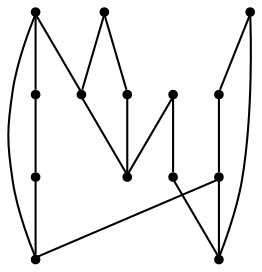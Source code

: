 graph {
  node [shape=point,comment="{\"directed\":false,\"doi\":\"10.1007/978-3-540-31843-9_27\",\"figure\":\"2 (1)\"}"]

  v0 [pos="763.89208984375,470.6785656156995"]
  v1 [pos="642.3694858284883,476.1785961332776"]
  v2 [pos="581.3581395348838,413.17855290004195"]
  v3 [pos="516.346044921875,397.17863173711874"]
  v4 [pos="534.5994288244913,464.6785554431734"]
  v5 [pos="472.33785315225293,369.17856307256795"]
  v6 [pos="507.34437113917147,314.1785757882255"]
  v7 [pos="416.8275288426599,313.1785529000419"]
  v8 [pos="373.31944154251454,421.6785249255953"]
  v9 [pos="287.30344408611916,315.1785350981213"]
  v10 [pos="260.29841876362644,278.1786419096448"]
  v11 [pos="255.7975818722747,368.17860376267214"]
  v12 [pos="630.3672488190407,522.1786317371187"]
  v13 [pos="609.8634424963662,388.1785529000419"]

  v0 -- v10 [id="-1",pos="763.89208984375,470.6785656156995 760.6123183139534,473.70355696905233 758.2035247093023,475.65363021123983 757.6701308139535,476.15767887660445 755.9281431686046,477.6578721545992 754.1652979651162,479.170272463844 752.4566315406977,480.7119187854586 748.497574491279,484.0452012561617 744.6301507994186,487.1244248889742 740.2877089389535,489.9452663603284 731.0443132267442,495.96180688767214 721.4216660610465,501.37028467087526 711.7490370639534,506.66610172816695 692.6038335755813,517.2284898303805 673.154351380814,526.1286871773857 653.1798055959302,534.9576768420992 633.8387445494186,544.7784877958752 566.8637899709303,564.6077928088961 550.8483012354651,544.3077541532971 546.855859375,538.361912681943 549.7731195494187,526.111902509417 542.5134175145349,519.0160569690523 537.5458212209302,514.6118618193127 529.4776662427325,511.59113021123983 523.389007994186,509.2453457060315 510.08239462209303,504.78265853155233 493.33342569040695,501.94935571579714 479.3266533430232,500.2535956246513 463.13616460755816,498.67863428025026 446.74142441860465,497.2328640165784 430.5259129723837,499.2953436715263 409.41364462209305,503.24940454392214 415.65231195494187,510.6867926461357 398.8158430232558,515.1202338082451 374.2071039244186,521.0452216012138 321.0888808139535,504.4703619820732 298.1596202761628,494.1994167509534 281.89409520348835,486.05351220993776 262.8530682231105,477.7911322457451 248.8212890625,466.2076768420992 229.8510855741279,450.007674807594 213.86894985465116,436.92021142868776 198.16185728561047,417.1786444527763 186.0221066497093,403.60773177373983 166.69767441860466,374.3367967151461 166.26842523619186,355.62443506150026 167.23110010901163,337.84107934860964 168.06875681322674,318.38688623337526 178.25815089026162,303.11614445277627 203.03777252906977,269.8535101754326 227.54650027252907,313.66200220017214 254.75572538154069,285.432733808245 255.29331622456394,284.8368780953544 255.29331622456394,284.8368780953544 255.29331622456394,284.8368780953544 256.8019281431686,282.98700423467733 258.2272052143895,281.0453233264742 260.29841876362644,278.1786419096448"]
  v11 -- v9 [id="-2",pos="255.7975818722747,368.17860376267214 287.30344408611916,315.1785350981213 287.30344408611916,315.1785350981213 287.30344408611916,315.1785350981213"]
  v8 -- v7 [id="-28",pos="373.31944154251454,421.6785249255953 416.8275288426599,313.1785529000419 416.8275288426599,313.1785529000419 416.8275288426599,313.1785529000419"]
  v6 -- v5 [id="-31",pos="507.34437113917147,314.1785757882255 472.33785315225293,369.17856307256795 472.33785315225293,369.17856307256795 472.33785315225293,369.17856307256795"]
  v3 -- v13 [id="-32",pos="516.346044921875,397.17863173711874 609.8634424963662,388.1785529000419 609.8634424963662,388.1785529000419 609.8634424963662,388.1785529000419"]
  v4 -- v2 [id="-33",pos="534.5994288244913,464.6785554431734 581.3581395348838,413.17855290004195 581.3581395348838,413.17855290004195 581.3581395348838,413.17855290004195"]
  v13 -- v6 [id="-41",pos="609.8634424963662,388.1785529000419 609.2966478924418,382.89519718715127 609.2966478924418,382.89519718715127 609.2966478924418,382.89519718715127 608.7590570494186,381.75358545212526 608.7590570494186,381.75358545212526 608.7590570494186,381.75358545212526 608.0964480377907,380.4370062691825 608.0964480377907,380.4370062691825 608.0964480377907,380.4370062691825 607.3171511627907,378.93681299118776 607.3171511627907,378.93681299118776 607.3171511627907,378.93681299118776 604.7916696947674,374.25363631475545 602.3662154796511,369.51603662400026 599.5865007267441,364.97451237269814 590.8099200581395,350.25766463506795 579.9620185319767,337.47868310837526 565.8927688953488,327.57013411748983 546.7391715116279,314.49945540655233 529.9652434593023,311.40777042933877 507.34437113917147,314.1785757882255"]
  v0 -- v1 [id="-46",pos="763.89208984375,470.6785656156995 759.2912336482558,473.0410712105888 759.2912336482558,473.0410712105888 759.2912336482558,473.0410712105888 754.5361555232558,474.86195337204714 749.7019712936046,476.3578233264742 744.9010446947674,478.01619938441695 729.9857921511627,482.728622073219 715.1121911337209,486.811874026344 699.459293241279,488.14523787725545 679.9556322674418,489.80768294561483 659.0892351017442,487.2576849801201 642.3694858284883,476.1785961332776"]
  v11 -- v8 [id="-59",pos="255.7975818722747,368.17860376267214 256.75609556686044,370.57448795863564 257.4437272892442,372.18683333623983 258.17302643531974,373.78264835902627 261.24442905159884,379.90345727829714 264.17830214389534,385.2702277047294 268.7833393895349,390.4452460152763 277.1265534156977,400.59513818650026 297.2761309956395,410.9243211292086 310.5077716206395,409.26619938441695 323.51016987645346,403.86179061163045 330.9073855377907,406.691024416969 344.8599791061047,409.32850610642214 355.1702261991279,411.8576503935315 364.42195221656976,415.0202887398857 373.31944154251454,421.6785249255953"]
  v10 -- v9 [id="-62",pos="260.29841876362644,278.1786419096448 261.9153842659884,284.19931502569295 263.3864939135174,287.6078741891044 264.76592251090113,290.7702582223075 270.2919513081395,302.52435775030233 277.7141578851744,310.32439640590127 287.30344408611916,315.1785350981213"]
  v7 -- v5 [id="-63",pos="416.8275288426599,313.1785529000419 434.91543845361196,317.7322997839589 451.6878479318997,326.9957952753862 457.20587754360463,337.16180892217733 460.33145893895346,343.8827968779065 455.63059138808137,348.04107121058877 458.76450308866276,355.20354679652627 460.91329526981264,360.1221655481495 465.67078444068386,365.2821639639885 472.33785315225293,369.17856307256795"]
  v7 -- v9 [id="-67",pos="416.8275288426599,313.1785529000419 407.8720327226188,310.5155643412535 399.5192811144845,309.14498775908305 394.31919513081397,309.0495245797294 358.9459211482558,306.80775415329714 359.9627906976744,332.7827907743909 313.0874000726744,323.9744004749117 305.0877932767297,322.28938266433977 295.6160801586071,319.32869528793435 287.30344408611916,315.1785350981213"]
  v3 -- v5 [id="-71",pos="516.346044921875,397.17863173711874 511.12788242539796,395.64772882908824 506.52655774103573,393.1771115563064 502.40595476017444,390.9243719918388 494.61138419538486,386.51055769325467 481.49001362228853,378.73206219333656 472.33785315225293,369.17856307256795"]
  v3 -- v2 [id="-73",pos="516.346044921875,397.17863173711874 524.9846536499052,402.37313993896856 534.7919172721508,406.2992782448404 543.6511082848837,407.4702399117607 552.6278070494186,408.06202661423464 557.2494731104651,405.6994574410576 566.9721475290697,408.54929061163045 571.6150415305262,409.85467691053657 576.3940461086611,411.5805853413441 581.3581395348838,413.17855290004195"]
  v4 -- v12 [id="-75",pos="534.5994288244913,464.6785554431734 545.2180959302326,477.89107731410445 568.6516260901162,490.0660651070732 584.8379814680233,497.9744411650159 592.060101744186,501.0119574410576 599.1697946947675,504.3119248889742 606.0585755813953,508.0452419462659 612.5222565406976,511.32028670538045 619.185992005814,514.8786363147555 625.3621820494186,518.653660728818 626.4414970930233,519.3161464872815 626.4414970930233,519.3161464872815 626.4414970930233,519.3161464872815 630.3672488190407,522.1786317371187 630.3672488190407,522.1786317371187 630.3672488190407,522.1786317371187"]
  v2 -- v1 [id="-79",pos="581.3581395348838,413.17855290004195 593.1205116842642,418.61902307094795 605.1019446997786,425.43573169072124 615.1102470930233,431.9827216012138 621.7906431686047,436.92021142868776 640.3566042877907,448.3993984404065 634.597183866279,459.13700830368776 629.362890625,468.01202864873983 634.5346747819767,471.962020510719 642.3694858284883,476.1785961332776"]
  v12 -- v1 [id="-81",pos="630.3672488190407,522.1786317371187 642.3694858284883,476.1785961332776 642.3694858284883,476.1785961332776 642.3694858284883,476.1785961332776"]
}